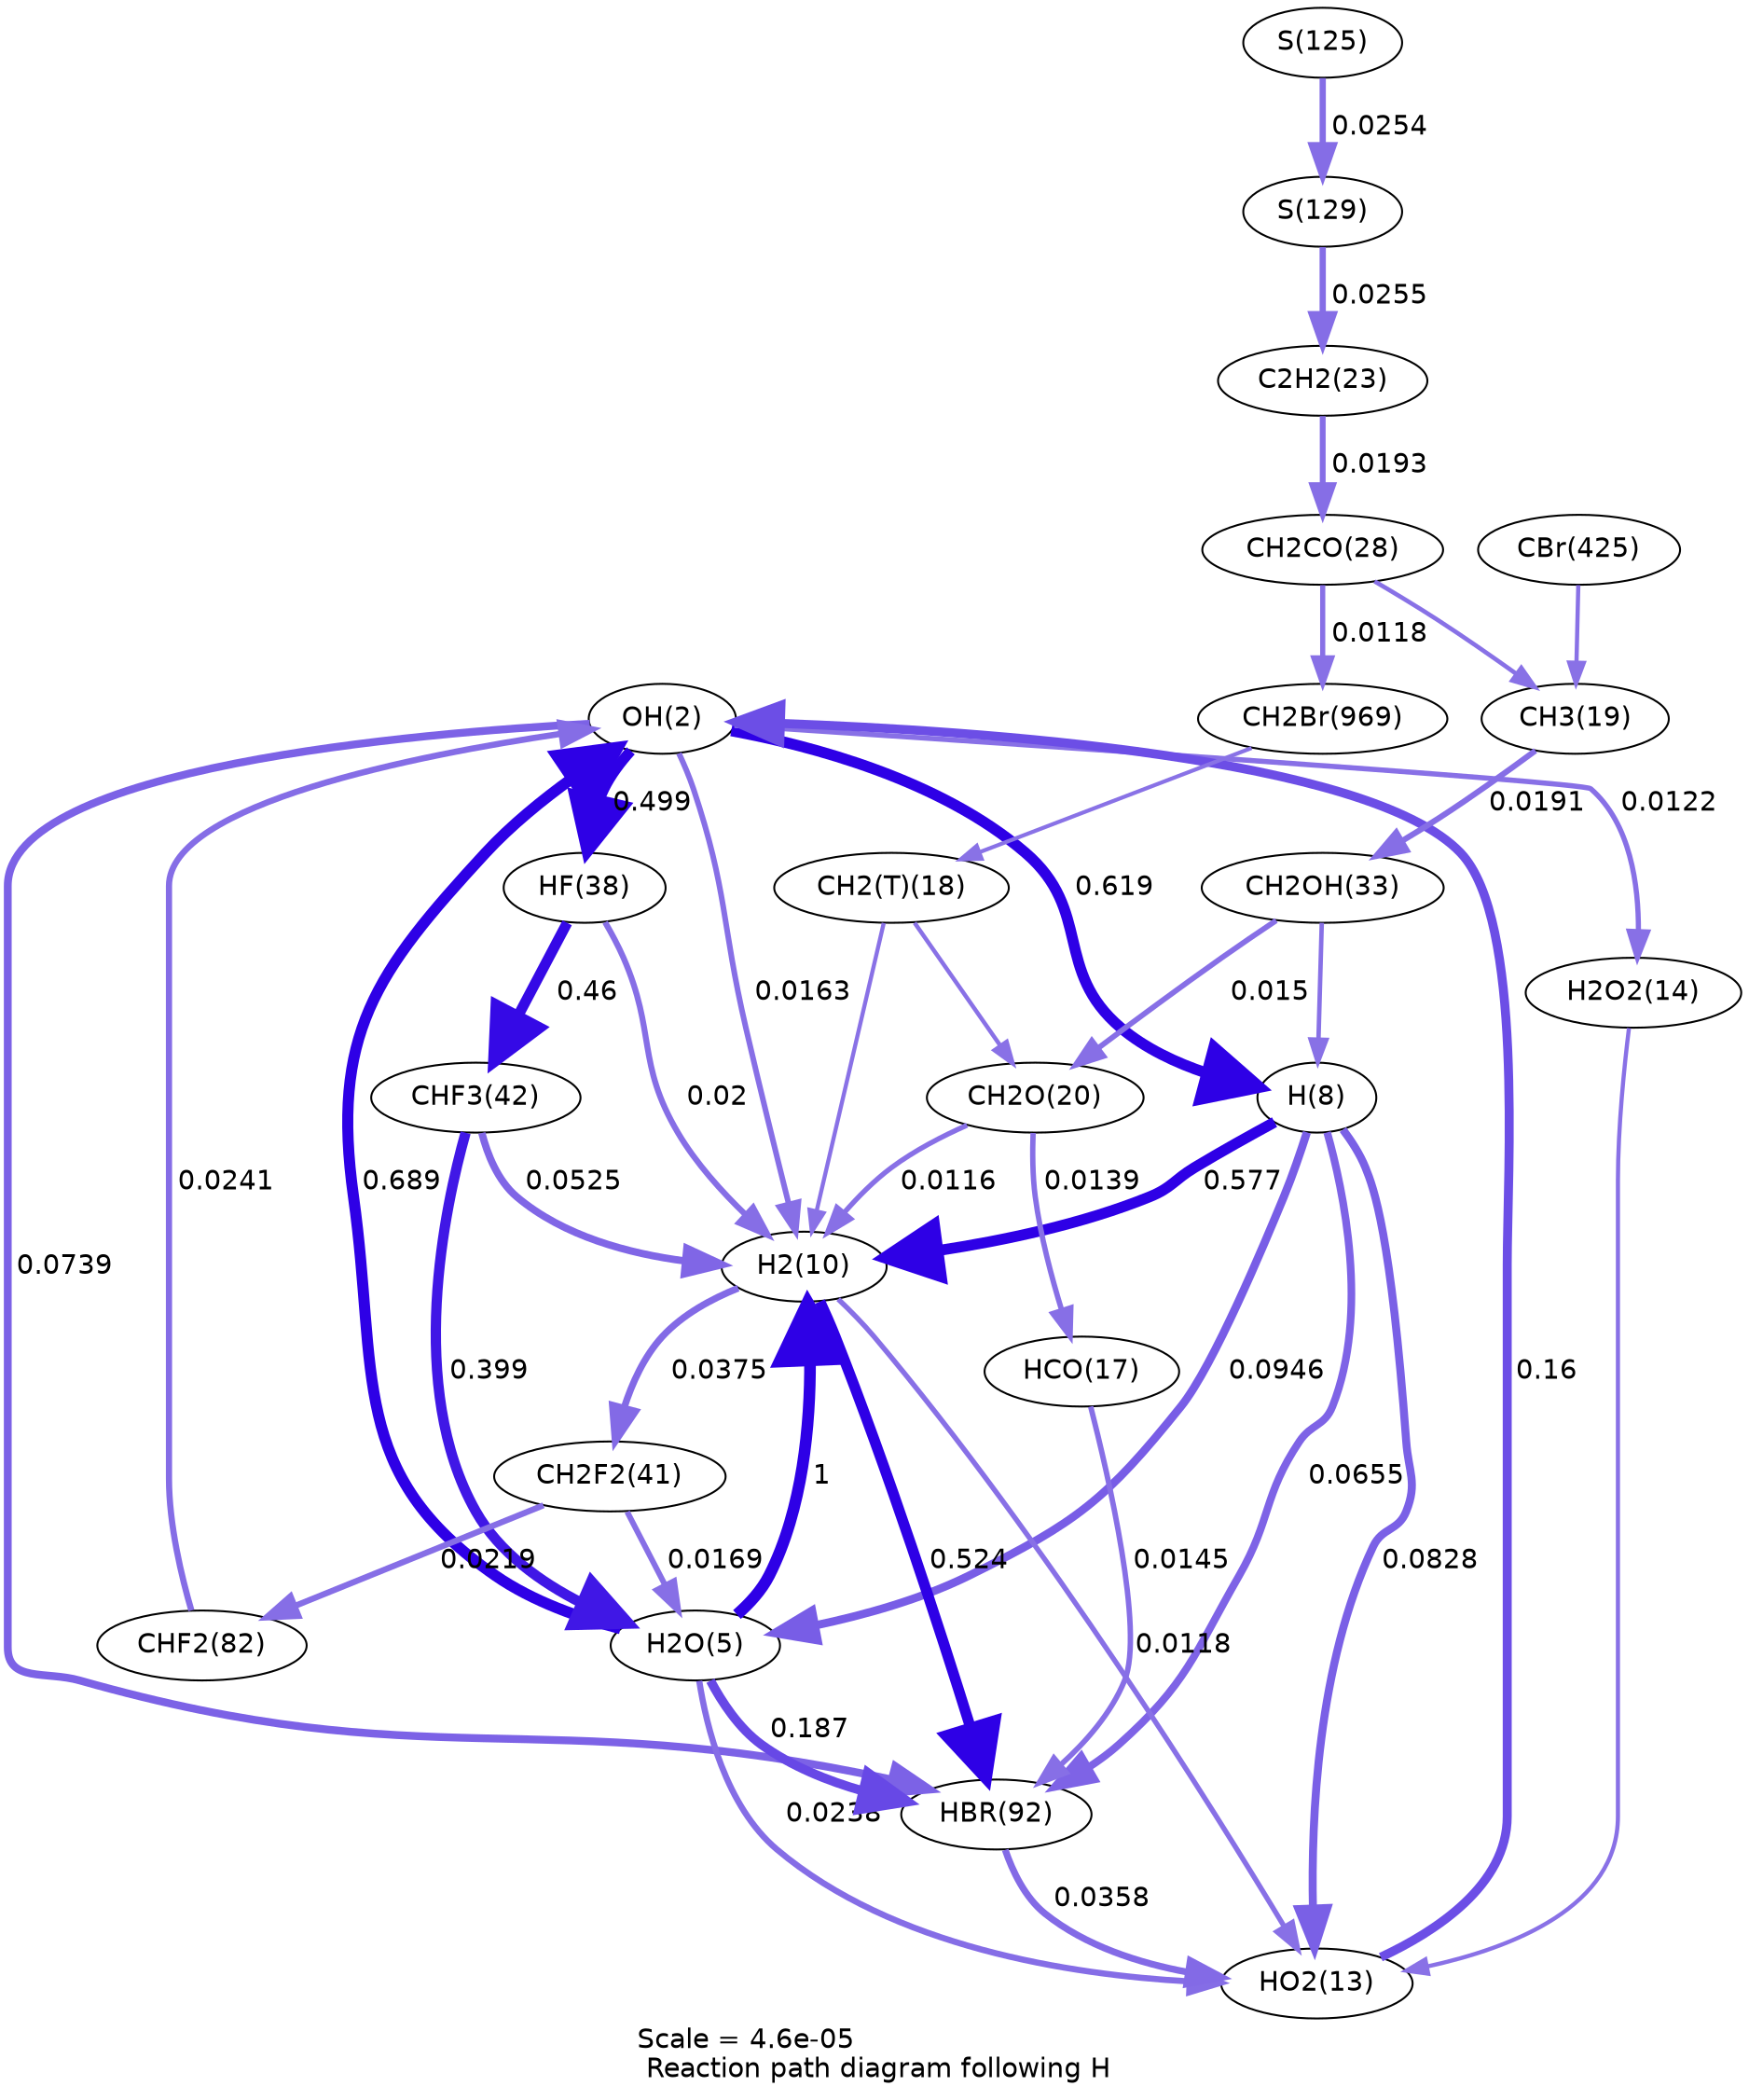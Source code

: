 digraph reaction_paths {
center=1;
s3 -> s9[fontname="Helvetica", penwidth=5.64, arrowsize=2.82, color="0.7, 1.12, 0.9"
, label=" 0.619"];
s9 -> s11[fontname="Helvetica", penwidth=5.59, arrowsize=2.79, color="0.7, 1.08, 0.9"
, label=" 0.577"];
s9 -> s6[fontname="Helvetica", penwidth=4.22, arrowsize=2.11, color="0.7, 0.595, 0.9"
, label=" 0.0946"];
s9 -> s14[fontname="Helvetica", penwidth=4.12, arrowsize=2.06, color="0.7, 0.583, 0.9"
, label=" 0.0828"];
s34 -> s9[fontname="Helvetica", penwidth=2.3, arrowsize=1.15, color="0.7, 0.507, 0.9"
];
s9 -> s50[fontname="Helvetica", penwidth=3.94, arrowsize=1.97, color="0.7, 0.566, 0.9"
, label=" 0.0655"];
s3 -> s11[fontname="Helvetica", penwidth=2.89, arrowsize=1.45, color="0.7, 0.516, 0.9"
, label=" 0.0163"];
s6 -> s3[fontname="Helvetica", penwidth=5.72, arrowsize=2.86, color="0.7, 1.19, 0.9"
, label=" 0.689"];
s14 -> s3[fontname="Helvetica", penwidth=4.62, arrowsize=2.31, color="0.7, 0.66, 0.9"
, label=" 0.16"];
s3 -> s15[fontname="Helvetica", penwidth=2.67, arrowsize=1.34, color="0.7, 0.512, 0.9"
, label=" 0.0122"];
s3 -> s50[fontname="Helvetica", penwidth=4.03, arrowsize=2.02, color="0.7, 0.574, 0.9"
, label=" 0.0739"];
s3 -> s39[fontname="Helvetica", penwidth=5.48, arrowsize=2.74, color="0.7, 0.999, 0.9"
, label=" 0.499"];
s47 -> s3[fontname="Helvetica", penwidth=3.19, arrowsize=1.59, color="0.7, 0.524, 0.9"
, label=" 0.0241"];
s6 -> s11[fontname="Helvetica", penwidth=6, arrowsize=3, color="0.7, 1.5, 0.9"
, label=" 1"];
s11 -> s14[fontname="Helvetica", penwidth=2.65, arrowsize=1.32, color="0.7, 0.512, 0.9"
, label=" 0.0118"];
s19 -> s11[fontname="Helvetica", penwidth=2.11, arrowsize=1.06, color="0.7, 0.506, 0.9"
];
s21 -> s11[fontname="Helvetica", penwidth=2.63, arrowsize=1.32, color="0.7, 0.512, 0.9"
, label=" 0.0116"];
s11 -> s50[fontname="Helvetica", penwidth=5.51, arrowsize=2.76, color="0.7, 1.02, 0.9"
, label=" 0.524"];
s41 -> s11[fontname="Helvetica", penwidth=3.78, arrowsize=1.89, color="0.7, 0.553, 0.9"
, label=" 0.0525"];
s39 -> s11[fontname="Helvetica", penwidth=3.05, arrowsize=1.52, color="0.7, 0.52, 0.9"
, label=" 0.02"];
s11 -> s40[fontname="Helvetica", penwidth=3.52, arrowsize=1.76, color="0.7, 0.537, 0.9"
, label=" 0.0375"];
s6 -> s14[fontname="Helvetica", penwidth=3.18, arrowsize=1.59, color="0.7, 0.524, 0.9"
, label=" 0.0238"];
s6 -> s50[fontname="Helvetica", penwidth=4.74, arrowsize=2.37, color="0.7, 0.687, 0.9"
, label=" 0.187"];
s41 -> s6[fontname="Helvetica", penwidth=5.31, arrowsize=2.65, color="0.7, 0.899, 0.9"
, label=" 0.399"];
s40 -> s6[fontname="Helvetica", penwidth=2.92, arrowsize=1.46, color="0.7, 0.517, 0.9"
, label=" 0.0169"];
s15 -> s14[fontname="Helvetica", penwidth=2.14, arrowsize=1.07, color="0.7, 0.506, 0.9"
];
s50 -> s14[fontname="Helvetica", penwidth=3.49, arrowsize=1.74, color="0.7, 0.536, 0.9"
, label=" 0.0358"];
s21 -> s18[fontname="Helvetica", penwidth=2.77, arrowsize=1.39, color="0.7, 0.514, 0.9"
, label=" 0.0139"];
s18 -> s50[fontname="Helvetica", penwidth=2.8, arrowsize=1.4, color="0.7, 0.514, 0.9"
, label=" 0.0145"];
s19 -> s21[fontname="Helvetica", penwidth=2.18, arrowsize=1.09, color="0.7, 0.506, 0.9"
];
s94 -> s19[fontname="Helvetica", penwidth=2.05, arrowsize=1.02, color="0.7, 0.505, 0.9"
];
s29 -> s20[fontname="Helvetica", penwidth=2.27, arrowsize=1.14, color="0.7, 0.507, 0.9"
];
s20 -> s34[fontname="Helvetica", penwidth=3.01, arrowsize=1.51, color="0.7, 0.519, 0.9"
, label=" 0.0191"];
s77 -> s20[fontname="Helvetica", penwidth=2.15, arrowsize=1.07, color="0.7, 0.506, 0.9"
];
s34 -> s21[fontname="Helvetica", penwidth=2.83, arrowsize=1.42, color="0.7, 0.515, 0.9"
, label=" 0.015"];
s24 -> s29[fontname="Helvetica", penwidth=3.02, arrowsize=1.51, color="0.7, 0.519, 0.9"
, label=" 0.0193"];
s54 -> s24[fontname="Helvetica", penwidth=3.23, arrowsize=1.61, color="0.7, 0.525, 0.9"
, label=" 0.0255"];
s29 -> s94[fontname="Helvetica", penwidth=2.65, arrowsize=1.32, color="0.7, 0.512, 0.9"
, label=" 0.0118"];
s52 -> s54[fontname="Helvetica", penwidth=3.23, arrowsize=1.61, color="0.7, 0.525, 0.9"
, label=" 0.0254"];
s39 -> s41[fontname="Helvetica", penwidth=5.41, arrowsize=2.71, color="0.7, 0.96, 0.9"
, label=" 0.46"];
s40 -> s47[fontname="Helvetica", penwidth=3.11, arrowsize=1.56, color="0.7, 0.522, 0.9"
, label=" 0.0219"];
s3 [ fontname="Helvetica", label="OH(2)"];
s6 [ fontname="Helvetica", label="H2O(5)"];
s9 [ fontname="Helvetica", label="H(8)"];
s11 [ fontname="Helvetica", label="H2(10)"];
s14 [ fontname="Helvetica", label="HO2(13)"];
s15 [ fontname="Helvetica", label="H2O2(14)"];
s18 [ fontname="Helvetica", label="HCO(17)"];
s19 [ fontname="Helvetica", label="CH2(T)(18)"];
s20 [ fontname="Helvetica", label="CH3(19)"];
s21 [ fontname="Helvetica", label="CH2O(20)"];
s24 [ fontname="Helvetica", label="C2H2(23)"];
s29 [ fontname="Helvetica", label="CH2CO(28)"];
s34 [ fontname="Helvetica", label="CH2OH(33)"];
s39 [ fontname="Helvetica", label="HF(38)"];
s40 [ fontname="Helvetica", label="CH2F2(41)"];
s41 [ fontname="Helvetica", label="CHF3(42)"];
s47 [ fontname="Helvetica", label="CHF2(82)"];
s50 [ fontname="Helvetica", label="HBR(92)"];
s52 [ fontname="Helvetica", label="S(125)"];
s54 [ fontname="Helvetica", label="S(129)"];
s77 [ fontname="Helvetica", label="CBr(425)"];
s94 [ fontname="Helvetica", label="CH2Br(969)"];
 label = "Scale = 4.6e-05\l Reaction path diagram following H";
 fontname = "Helvetica";
}

